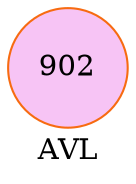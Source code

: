 digraph arbolAVL{ 
 rankdir=TB; 
 label = "AVL" 
 node [shape = circle, style=filled, color="#F76B11", fillcolor= "#F7C4F5" ]; 
902
} 
